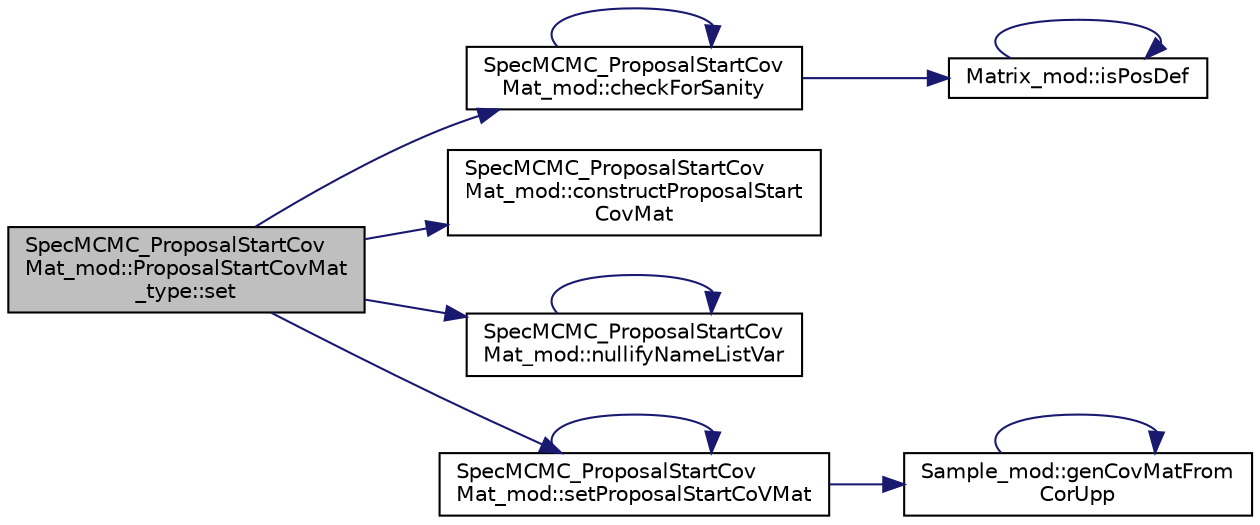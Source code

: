digraph "SpecMCMC_ProposalStartCovMat_mod::ProposalStartCovMat_type::set"
{
 // LATEX_PDF_SIZE
  edge [fontname="Helvetica",fontsize="10",labelfontname="Helvetica",labelfontsize="10"];
  node [fontname="Helvetica",fontsize="10",shape=record];
  rankdir="LR";
  Node1 [label="SpecMCMC_ProposalStartCov\lMat_mod::ProposalStartCovMat\l_type::set",height=0.2,width=0.4,color="black", fillcolor="grey75", style="filled", fontcolor="black",tooltip=" "];
  Node1 -> Node2 [color="midnightblue",fontsize="10",style="solid",fontname="Helvetica"];
  Node2 [label="SpecMCMC_ProposalStartCov\lMat_mod::checkForSanity",height=0.2,width=0.4,color="black", fillcolor="white", style="filled",URL="$namespaceSpecMCMC__ProposalStartCovMat__mod.html#a62d712df152af4502dd6f61abb34efea",tooltip=" "];
  Node2 -> Node2 [color="midnightblue",fontsize="10",style="solid",fontname="Helvetica"];
  Node2 -> Node3 [color="midnightblue",fontsize="10",style="solid",fontname="Helvetica"];
  Node3 [label="Matrix_mod::isPosDef",height=0.2,width=0.4,color="black", fillcolor="white", style="filled",URL="$namespaceMatrix__mod.html#abe639c9192bfff252cad932b2d2fe4aa",tooltip="Return .false. value for isPosDef, if the Cholesky decomposition of the input matrix fails (i...."];
  Node3 -> Node3 [color="midnightblue",fontsize="10",style="solid",fontname="Helvetica"];
  Node1 -> Node4 [color="midnightblue",fontsize="10",style="solid",fontname="Helvetica"];
  Node4 [label="SpecMCMC_ProposalStartCov\lMat_mod::constructProposalStart\lCovMat",height=0.2,width=0.4,color="black", fillcolor="white", style="filled",URL="$namespaceSpecMCMC__ProposalStartCovMat__mod.html#aa111abe0b74d2dee2fce508eeb1f2850",tooltip=" "];
  Node1 -> Node5 [color="midnightblue",fontsize="10",style="solid",fontname="Helvetica"];
  Node5 [label="SpecMCMC_ProposalStartCov\lMat_mod::nullifyNameListVar",height=0.2,width=0.4,color="black", fillcolor="white", style="filled",URL="$namespaceSpecMCMC__ProposalStartCovMat__mod.html#a0b83c2b77acc76381960179067914989",tooltip=" "];
  Node5 -> Node5 [color="midnightblue",fontsize="10",style="solid",fontname="Helvetica"];
  Node1 -> Node6 [color="midnightblue",fontsize="10",style="solid",fontname="Helvetica"];
  Node6 [label="SpecMCMC_ProposalStartCov\lMat_mod::setProposalStartCoVMat",height=0.2,width=0.4,color="black", fillcolor="white", style="filled",URL="$namespaceSpecMCMC__ProposalStartCovMat__mod.html#a58a648f63fa0c83fc38cb5c0c3f5b118",tooltip=" "];
  Node6 -> Node7 [color="midnightblue",fontsize="10",style="solid",fontname="Helvetica"];
  Node7 [label="Sample_mod::genCovMatFrom\lCorUpp",height=0.2,width=0.4,color="black", fillcolor="white", style="filled",URL="$namespaceSample__mod.html#a86b2067e570d61ffd9069c086d0d403d",tooltip="Convert the input correlation matrix to the output covariance matrix."];
  Node7 -> Node7 [color="midnightblue",fontsize="10",style="solid",fontname="Helvetica"];
  Node6 -> Node6 [color="midnightblue",fontsize="10",style="solid",fontname="Helvetica"];
}
